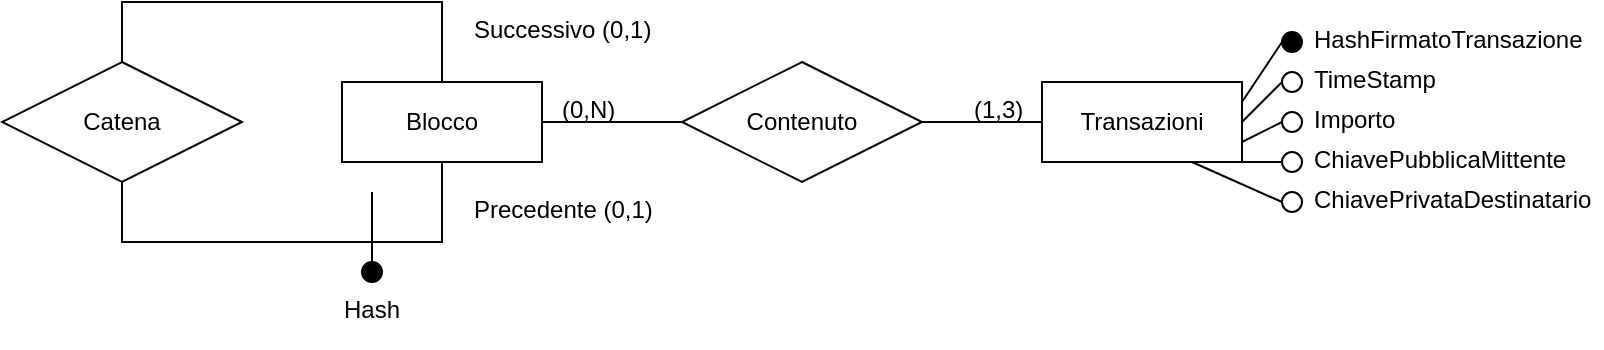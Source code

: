 <mxfile version="14.6.11" type="device"><diagram id="G-x6dpCrY4k11TFVGDff" name="Page-1"><mxGraphModel dx="1038" dy="560" grid="1" gridSize="10" guides="1" tooltips="1" connect="1" arrows="1" fold="1" page="1" pageScale="1" pageWidth="827" pageHeight="1169" math="0" shadow="0"><root><mxCell id="0"/><mxCell id="1" parent="0"/><mxCell id="KZN2E5oQ-ms9NsicjW_w-1" value="Blocco" style="whiteSpace=wrap;html=1;align=center;" parent="1" vertex="1"><mxGeometry x="180" y="100" width="100" height="40" as="geometry"/></mxCell><mxCell id="KZN2E5oQ-ms9NsicjW_w-2" value="Catena" style="shape=rhombus;perimeter=rhombusPerimeter;whiteSpace=wrap;html=1;align=center;" parent="1" vertex="1"><mxGeometry x="10" y="90" width="120" height="60" as="geometry"/></mxCell><mxCell id="KZN2E5oQ-ms9NsicjW_w-3" value="" style="endArrow=none;html=1;rounded=0;edgeStyle=orthogonalEdgeStyle;exitX=0.5;exitY=1;exitDx=0;exitDy=0;entryX=0.5;entryY=1;entryDx=0;entryDy=0;" parent="1" source="KZN2E5oQ-ms9NsicjW_w-2" target="KZN2E5oQ-ms9NsicjW_w-1" edge="1"><mxGeometry relative="1" as="geometry"><mxPoint x="150" y="120" as="sourcePoint"/><mxPoint x="310" y="120" as="targetPoint"/><Array as="points"><mxPoint x="70" y="180"/><mxPoint x="230" y="180"/></Array></mxGeometry></mxCell><mxCell id="KZN2E5oQ-ms9NsicjW_w-4" value="" style="endArrow=none;html=1;rounded=0;edgeStyle=orthogonalEdgeStyle;exitX=0.5;exitY=0;exitDx=0;exitDy=0;entryX=0.5;entryY=0;entryDx=0;entryDy=0;" parent="1" source="KZN2E5oQ-ms9NsicjW_w-2" target="KZN2E5oQ-ms9NsicjW_w-1" edge="1"><mxGeometry relative="1" as="geometry"><mxPoint x="70" y="40" as="sourcePoint"/><mxPoint x="230" y="40" as="targetPoint"/><Array as="points"><mxPoint x="70" y="60"/><mxPoint x="230" y="60"/></Array></mxGeometry></mxCell><mxCell id="KZN2E5oQ-ms9NsicjW_w-5" value="" style="ellipse;whiteSpace=wrap;html=1;aspect=fixed;fillColor=#000000;" parent="1" vertex="1"><mxGeometry x="190" y="190" width="10" height="10" as="geometry"/></mxCell><mxCell id="KZN2E5oQ-ms9NsicjW_w-6" value="" style="endArrow=none;html=1;rounded=0;edgeStyle=orthogonalEdgeStyle;exitX=0.5;exitY=0;exitDx=0;exitDy=0;" parent="1" source="KZN2E5oQ-ms9NsicjW_w-5" edge="1"><mxGeometry relative="1" as="geometry"><mxPoint x="150" y="120" as="sourcePoint"/><mxPoint x="195" y="155" as="targetPoint"/></mxGeometry></mxCell><mxCell id="KZN2E5oQ-ms9NsicjW_w-7" value="Hash" style="text;strokeColor=none;fillColor=none;spacingLeft=4;spacingRight=4;overflow=hidden;rotatable=0;points=[[0,0.5],[1,0.5]];portConstraint=eastwest;fontSize=12;" parent="1" vertex="1"><mxGeometry x="175" y="200" width="40" height="30" as="geometry"/></mxCell><mxCell id="KZN2E5oQ-ms9NsicjW_w-8" value="Precedente (0,1)" style="text;strokeColor=none;fillColor=none;spacingLeft=4;spacingRight=4;overflow=hidden;rotatable=0;points=[[0,0.5],[1,0.5]];portConstraint=eastwest;fontSize=12;" parent="1" vertex="1"><mxGeometry x="240" y="150" width="100" height="30" as="geometry"/></mxCell><mxCell id="KZN2E5oQ-ms9NsicjW_w-9" value="Successivo (0,1)" style="text;strokeColor=none;fillColor=none;spacingLeft=4;spacingRight=4;overflow=hidden;rotatable=0;points=[[0,0.5],[1,0.5]];portConstraint=eastwest;fontSize=12;" parent="1" vertex="1"><mxGeometry x="240" y="60" width="100" height="30" as="geometry"/></mxCell><mxCell id="KZN2E5oQ-ms9NsicjW_w-10" value="Contenuto" style="shape=rhombus;perimeter=rhombusPerimeter;whiteSpace=wrap;html=1;align=center;fillColor=#FFFFFF;" parent="1" vertex="1"><mxGeometry x="350" y="90" width="120" height="60" as="geometry"/></mxCell><mxCell id="KZN2E5oQ-ms9NsicjW_w-11" value="Transazioni" style="whiteSpace=wrap;html=1;align=center;fillColor=#FFFFFF;" parent="1" vertex="1"><mxGeometry x="530" y="100" width="100" height="40" as="geometry"/></mxCell><mxCell id="KZN2E5oQ-ms9NsicjW_w-12" value="" style="endArrow=none;html=1;rounded=0;edgeStyle=orthogonalEdgeStyle;exitX=1;exitY=0.5;exitDx=0;exitDy=0;entryX=0;entryY=0.5;entryDx=0;entryDy=0;" parent="1" source="KZN2E5oQ-ms9NsicjW_w-1" target="KZN2E5oQ-ms9NsicjW_w-10" edge="1"><mxGeometry relative="1" as="geometry"><mxPoint x="330" y="240" as="sourcePoint"/><mxPoint x="490" y="240" as="targetPoint"/></mxGeometry></mxCell><mxCell id="KZN2E5oQ-ms9NsicjW_w-13" value="" style="endArrow=none;html=1;rounded=0;edgeStyle=orthogonalEdgeStyle;" parent="1" source="KZN2E5oQ-ms9NsicjW_w-10" edge="1"><mxGeometry relative="1" as="geometry"><mxPoint x="480" y="190" as="sourcePoint"/><mxPoint x="530" y="120" as="targetPoint"/></mxGeometry></mxCell><mxCell id="KZN2E5oQ-ms9NsicjW_w-14" value="(0,N)" style="text;strokeColor=none;fillColor=none;spacingLeft=4;spacingRight=4;overflow=hidden;rotatable=0;points=[[0,0.5],[1,0.5]];portConstraint=eastwest;fontSize=12;" parent="1" vertex="1"><mxGeometry x="284" y="100" width="40" height="30" as="geometry"/></mxCell><mxCell id="KZN2E5oQ-ms9NsicjW_w-15" value="(1,3)" style="text;strokeColor=none;fillColor=none;spacingLeft=4;spacingRight=4;overflow=hidden;rotatable=0;points=[[0,0.5],[1,0.5]];portConstraint=eastwest;fontSize=12;" parent="1" vertex="1"><mxGeometry x="490" y="100" width="40" height="30" as="geometry"/></mxCell><mxCell id="KZN2E5oQ-ms9NsicjW_w-16" value="" style="ellipse;whiteSpace=wrap;html=1;aspect=fixed;fillColor=#000000;" parent="1" vertex="1"><mxGeometry x="650" y="75" width="10" height="10" as="geometry"/></mxCell><mxCell id="KZN2E5oQ-ms9NsicjW_w-17" value="" style="ellipse;whiteSpace=wrap;html=1;aspect=fixed;fillColor=#FFFFFF;" parent="1" vertex="1"><mxGeometry x="650" y="95" width="10" height="10" as="geometry"/></mxCell><mxCell id="KZN2E5oQ-ms9NsicjW_w-18" value="" style="ellipse;whiteSpace=wrap;html=1;aspect=fixed;fillColor=#FFFFFF;" parent="1" vertex="1"><mxGeometry x="650" y="115" width="10" height="10" as="geometry"/></mxCell><mxCell id="KZN2E5oQ-ms9NsicjW_w-19" value="" style="endArrow=none;html=1;rounded=0;exitX=1;exitY=0.25;exitDx=0;exitDy=0;entryX=0;entryY=0.5;entryDx=0;entryDy=0;" parent="1" source="KZN2E5oQ-ms9NsicjW_w-11" target="KZN2E5oQ-ms9NsicjW_w-16" edge="1"><mxGeometry relative="1" as="geometry"><mxPoint x="480" y="210" as="sourcePoint"/><mxPoint x="640" y="210" as="targetPoint"/></mxGeometry></mxCell><mxCell id="KZN2E5oQ-ms9NsicjW_w-20" value="" style="endArrow=none;html=1;rounded=0;exitX=1;exitY=0.5;exitDx=0;exitDy=0;entryX=0;entryY=0.5;entryDx=0;entryDy=0;" parent="1" source="KZN2E5oQ-ms9NsicjW_w-11" target="KZN2E5oQ-ms9NsicjW_w-17" edge="1"><mxGeometry relative="1" as="geometry"><mxPoint x="490" y="220" as="sourcePoint"/><mxPoint x="650" y="220" as="targetPoint"/></mxGeometry></mxCell><mxCell id="KZN2E5oQ-ms9NsicjW_w-21" value="" style="endArrow=none;html=1;rounded=0;exitX=1;exitY=0.75;exitDx=0;exitDy=0;entryX=0;entryY=0.5;entryDx=0;entryDy=0;" parent="1" source="KZN2E5oQ-ms9NsicjW_w-11" target="KZN2E5oQ-ms9NsicjW_w-18" edge="1"><mxGeometry relative="1" as="geometry"><mxPoint x="500" y="230" as="sourcePoint"/><mxPoint x="660" y="230" as="targetPoint"/></mxGeometry></mxCell><mxCell id="KZN2E5oQ-ms9NsicjW_w-22" value="HashFirmatoTransazione" style="text;strokeColor=none;fillColor=none;spacingLeft=4;spacingRight=4;overflow=hidden;rotatable=0;points=[[0,0.5],[1,0.5]];portConstraint=eastwest;fontSize=12;" parent="1" vertex="1"><mxGeometry x="660" y="65" width="150" height="30" as="geometry"/></mxCell><mxCell id="KZN2E5oQ-ms9NsicjW_w-23" value="TimeStamp" style="text;strokeColor=none;fillColor=none;spacingLeft=4;spacingRight=4;overflow=hidden;rotatable=0;points=[[0,0.5],[1,0.5]];portConstraint=eastwest;fontSize=12;" parent="1" vertex="1"><mxGeometry x="660" y="85" width="150" height="30" as="geometry"/></mxCell><mxCell id="KZN2E5oQ-ms9NsicjW_w-24" value="Importo" style="text;strokeColor=none;fillColor=none;spacingLeft=4;spacingRight=4;overflow=hidden;rotatable=0;points=[[0,0.5],[1,0.5]];portConstraint=eastwest;fontSize=12;" parent="1" vertex="1"><mxGeometry x="660" y="105" width="150" height="30" as="geometry"/></mxCell><mxCell id="KZN2E5oQ-ms9NsicjW_w-29" value="" style="ellipse;whiteSpace=wrap;html=1;aspect=fixed;fillColor=#FFFFFF;" parent="1" vertex="1"><mxGeometry x="650" y="135" width="10" height="10" as="geometry"/></mxCell><mxCell id="KZN2E5oQ-ms9NsicjW_w-30" value="" style="ellipse;whiteSpace=wrap;html=1;aspect=fixed;fillColor=#FFFFFF;" parent="1" vertex="1"><mxGeometry x="650" y="155" width="10" height="10" as="geometry"/></mxCell><mxCell id="KZN2E5oQ-ms9NsicjW_w-31" value="ChiavePubblicaMittente" style="text;strokeColor=none;fillColor=none;spacingLeft=4;spacingRight=4;overflow=hidden;rotatable=0;points=[[0,0.5],[1,0.5]];portConstraint=eastwest;fontSize=12;" parent="1" vertex="1"><mxGeometry x="660" y="125" width="150" height="30" as="geometry"/></mxCell><mxCell id="KZN2E5oQ-ms9NsicjW_w-32" value="ChiavePrivataDestinatario" style="text;strokeColor=none;fillColor=none;spacingLeft=4;spacingRight=4;overflow=hidden;rotatable=0;points=[[0,0.5],[1,0.5]];portConstraint=eastwest;fontSize=12;" parent="1" vertex="1"><mxGeometry x="660" y="145" width="150" height="30" as="geometry"/></mxCell><mxCell id="KZN2E5oQ-ms9NsicjW_w-33" value="" style="endArrow=none;html=1;rounded=0;exitX=1;exitY=1;exitDx=0;exitDy=0;entryX=0;entryY=0.5;entryDx=0;entryDy=0;" parent="1" source="KZN2E5oQ-ms9NsicjW_w-11" target="KZN2E5oQ-ms9NsicjW_w-29" edge="1"><mxGeometry relative="1" as="geometry"><mxPoint x="620" y="200" as="sourcePoint"/><mxPoint x="780" y="200" as="targetPoint"/></mxGeometry></mxCell><mxCell id="KZN2E5oQ-ms9NsicjW_w-34" value="" style="endArrow=none;html=1;rounded=0;entryX=0;entryY=0.5;entryDx=0;entryDy=0;exitX=0.75;exitY=1;exitDx=0;exitDy=0;" parent="1" source="KZN2E5oQ-ms9NsicjW_w-11" target="KZN2E5oQ-ms9NsicjW_w-30" edge="1"><mxGeometry relative="1" as="geometry"><mxPoint x="560" y="220" as="sourcePoint"/><mxPoint x="720" y="220" as="targetPoint"/></mxGeometry></mxCell></root></mxGraphModel></diagram></mxfile>